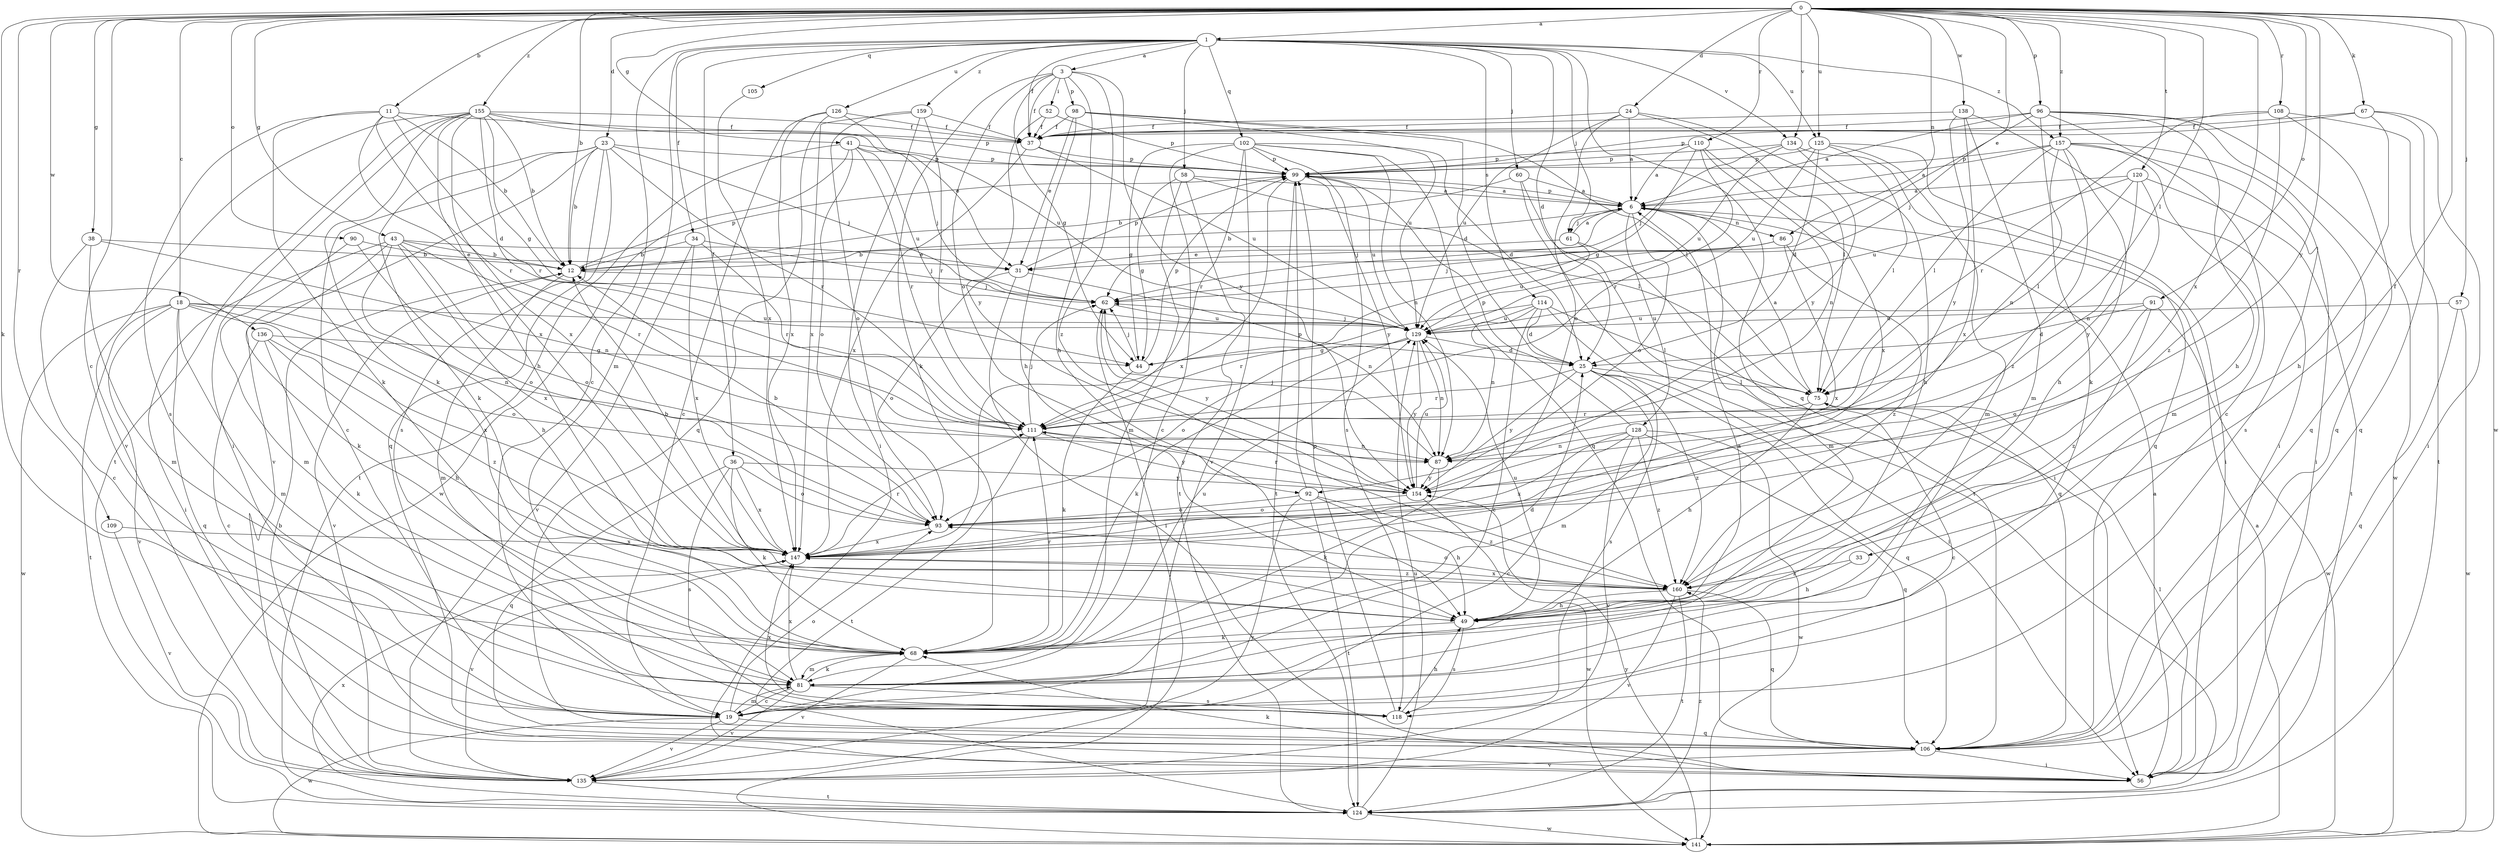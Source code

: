 strict digraph  {
0;
1;
3;
6;
11;
12;
18;
19;
23;
24;
25;
31;
33;
34;
36;
37;
38;
41;
43;
44;
49;
52;
56;
57;
58;
60;
61;
62;
67;
68;
75;
81;
86;
87;
90;
91;
92;
93;
96;
98;
99;
102;
105;
106;
108;
109;
110;
111;
114;
118;
120;
124;
125;
126;
128;
129;
134;
135;
136;
138;
141;
147;
154;
155;
157;
159;
160;
0 -> 1  [label=a];
0 -> 11  [label=b];
0 -> 12  [label=b];
0 -> 18  [label=c];
0 -> 19  [label=c];
0 -> 23  [label=d];
0 -> 24  [label=d];
0 -> 31  [label=e];
0 -> 33  [label=f];
0 -> 38  [label=g];
0 -> 41  [label=g];
0 -> 43  [label=g];
0 -> 57  [label=j];
0 -> 67  [label=k];
0 -> 68  [label=k];
0 -> 75  [label=l];
0 -> 86  [label=n];
0 -> 90  [label=o];
0 -> 91  [label=o];
0 -> 96  [label=p];
0 -> 108  [label=r];
0 -> 109  [label=r];
0 -> 110  [label=r];
0 -> 120  [label=t];
0 -> 125  [label=u];
0 -> 134  [label=v];
0 -> 136  [label=w];
0 -> 138  [label=w];
0 -> 141  [label=w];
0 -> 147  [label=x];
0 -> 154  [label=y];
0 -> 155  [label=z];
0 -> 157  [label=z];
1 -> 3  [label=a];
1 -> 19  [label=c];
1 -> 25  [label=d];
1 -> 34  [label=f];
1 -> 36  [label=f];
1 -> 37  [label=f];
1 -> 58  [label=j];
1 -> 60  [label=j];
1 -> 61  [label=j];
1 -> 81  [label=m];
1 -> 102  [label=q];
1 -> 105  [label=q];
1 -> 106  [label=q];
1 -> 114  [label=s];
1 -> 125  [label=u];
1 -> 126  [label=u];
1 -> 134  [label=v];
1 -> 157  [label=z];
1 -> 159  [label=z];
3 -> 37  [label=f];
3 -> 44  [label=g];
3 -> 49  [label=h];
3 -> 52  [label=i];
3 -> 68  [label=k];
3 -> 92  [label=o];
3 -> 98  [label=p];
3 -> 154  [label=y];
3 -> 160  [label=z];
6 -> 12  [label=b];
6 -> 61  [label=j];
6 -> 62  [label=j];
6 -> 81  [label=m];
6 -> 86  [label=n];
6 -> 92  [label=o];
6 -> 99  [label=p];
6 -> 128  [label=u];
11 -> 12  [label=b];
11 -> 25  [label=d];
11 -> 37  [label=f];
11 -> 68  [label=k];
11 -> 111  [label=r];
11 -> 118  [label=s];
11 -> 147  [label=x];
12 -> 62  [label=j];
12 -> 81  [label=m];
12 -> 99  [label=p];
12 -> 135  [label=v];
18 -> 81  [label=m];
18 -> 87  [label=n];
18 -> 93  [label=o];
18 -> 106  [label=q];
18 -> 124  [label=t];
18 -> 129  [label=u];
18 -> 135  [label=v];
18 -> 141  [label=w];
18 -> 147  [label=x];
19 -> 81  [label=m];
19 -> 93  [label=o];
19 -> 106  [label=q];
19 -> 135  [label=v];
19 -> 141  [label=w];
23 -> 12  [label=b];
23 -> 19  [label=c];
23 -> 62  [label=j];
23 -> 68  [label=k];
23 -> 99  [label=p];
23 -> 106  [label=q];
23 -> 111  [label=r];
23 -> 118  [label=s];
23 -> 135  [label=v];
24 -> 6  [label=a];
24 -> 37  [label=f];
24 -> 75  [label=l];
24 -> 93  [label=o];
24 -> 129  [label=u];
24 -> 154  [label=y];
25 -> 75  [label=l];
25 -> 81  [label=m];
25 -> 106  [label=q];
25 -> 111  [label=r];
25 -> 118  [label=s];
25 -> 154  [label=y];
25 -> 160  [label=z];
31 -> 56  [label=i];
31 -> 87  [label=n];
31 -> 93  [label=o];
31 -> 99  [label=p];
33 -> 49  [label=h];
33 -> 160  [label=z];
34 -> 12  [label=b];
34 -> 62  [label=j];
34 -> 111  [label=r];
34 -> 135  [label=v];
34 -> 147  [label=x];
36 -> 68  [label=k];
36 -> 93  [label=o];
36 -> 106  [label=q];
36 -> 118  [label=s];
36 -> 147  [label=x];
36 -> 154  [label=y];
37 -> 99  [label=p];
37 -> 129  [label=u];
37 -> 147  [label=x];
38 -> 12  [label=b];
38 -> 19  [label=c];
38 -> 81  [label=m];
38 -> 87  [label=n];
41 -> 62  [label=j];
41 -> 93  [label=o];
41 -> 99  [label=p];
41 -> 111  [label=r];
41 -> 124  [label=t];
41 -> 129  [label=u];
41 -> 141  [label=w];
43 -> 12  [label=b];
43 -> 31  [label=e];
43 -> 49  [label=h];
43 -> 56  [label=i];
43 -> 68  [label=k];
43 -> 93  [label=o];
43 -> 111  [label=r];
43 -> 147  [label=x];
44 -> 62  [label=j];
44 -> 68  [label=k];
44 -> 99  [label=p];
49 -> 68  [label=k];
49 -> 118  [label=s];
49 -> 129  [label=u];
52 -> 37  [label=f];
52 -> 99  [label=p];
52 -> 154  [label=y];
56 -> 6  [label=a];
56 -> 68  [label=k];
56 -> 75  [label=l];
57 -> 106  [label=q];
57 -> 129  [label=u];
57 -> 141  [label=w];
58 -> 6  [label=a];
58 -> 44  [label=g];
58 -> 75  [label=l];
58 -> 81  [label=m];
58 -> 124  [label=t];
60 -> 6  [label=a];
60 -> 12  [label=b];
60 -> 56  [label=i];
60 -> 124  [label=t];
61 -> 6  [label=a];
61 -> 12  [label=b];
61 -> 106  [label=q];
61 -> 129  [label=u];
62 -> 129  [label=u];
62 -> 154  [label=y];
67 -> 37  [label=f];
67 -> 49  [label=h];
67 -> 56  [label=i];
67 -> 99  [label=p];
67 -> 106  [label=q];
68 -> 25  [label=d];
68 -> 81  [label=m];
68 -> 111  [label=r];
68 -> 129  [label=u];
68 -> 135  [label=v];
75 -> 6  [label=a];
75 -> 19  [label=c];
75 -> 49  [label=h];
75 -> 111  [label=r];
81 -> 6  [label=a];
81 -> 19  [label=c];
81 -> 68  [label=k];
81 -> 118  [label=s];
81 -> 135  [label=v];
81 -> 147  [label=x];
86 -> 31  [label=e];
86 -> 62  [label=j];
86 -> 147  [label=x];
86 -> 160  [label=z];
87 -> 62  [label=j];
87 -> 68  [label=k];
87 -> 154  [label=y];
90 -> 31  [label=e];
90 -> 81  [label=m];
90 -> 93  [label=o];
91 -> 25  [label=d];
91 -> 93  [label=o];
91 -> 129  [label=u];
91 -> 141  [label=w];
91 -> 160  [label=z];
92 -> 49  [label=h];
92 -> 93  [label=o];
92 -> 99  [label=p];
92 -> 124  [label=t];
92 -> 135  [label=v];
92 -> 160  [label=z];
93 -> 12  [label=b];
93 -> 147  [label=x];
96 -> 6  [label=a];
96 -> 19  [label=c];
96 -> 37  [label=f];
96 -> 49  [label=h];
96 -> 62  [label=j];
96 -> 68  [label=k];
96 -> 106  [label=q];
96 -> 141  [label=w];
98 -> 25  [label=d];
98 -> 31  [label=e];
98 -> 37  [label=f];
98 -> 49  [label=h];
98 -> 75  [label=l];
98 -> 129  [label=u];
99 -> 6  [label=a];
99 -> 124  [label=t];
99 -> 129  [label=u];
99 -> 147  [label=x];
99 -> 154  [label=y];
102 -> 19  [label=c];
102 -> 25  [label=d];
102 -> 44  [label=g];
102 -> 87  [label=n];
102 -> 99  [label=p];
102 -> 106  [label=q];
102 -> 111  [label=r];
102 -> 118  [label=s];
102 -> 135  [label=v];
105 -> 147  [label=x];
106 -> 56  [label=i];
106 -> 135  [label=v];
108 -> 37  [label=f];
108 -> 106  [label=q];
108 -> 111  [label=r];
108 -> 124  [label=t];
108 -> 160  [label=z];
109 -> 135  [label=v];
109 -> 147  [label=x];
110 -> 6  [label=a];
110 -> 44  [label=g];
110 -> 87  [label=n];
110 -> 99  [label=p];
110 -> 111  [label=r];
110 -> 147  [label=x];
111 -> 62  [label=j];
111 -> 87  [label=n];
111 -> 124  [label=t];
111 -> 154  [label=y];
114 -> 19  [label=c];
114 -> 25  [label=d];
114 -> 56  [label=i];
114 -> 75  [label=l];
114 -> 87  [label=n];
114 -> 111  [label=r];
114 -> 129  [label=u];
118 -> 49  [label=h];
118 -> 99  [label=p];
118 -> 147  [label=x];
120 -> 6  [label=a];
120 -> 75  [label=l];
120 -> 87  [label=n];
120 -> 124  [label=t];
120 -> 129  [label=u];
120 -> 154  [label=y];
124 -> 129  [label=u];
124 -> 141  [label=w];
124 -> 147  [label=x];
124 -> 160  [label=z];
125 -> 25  [label=d];
125 -> 56  [label=i];
125 -> 75  [label=l];
125 -> 81  [label=m];
125 -> 99  [label=p];
125 -> 129  [label=u];
126 -> 19  [label=c];
126 -> 37  [label=f];
126 -> 106  [label=q];
126 -> 129  [label=u];
126 -> 147  [label=x];
128 -> 19  [label=c];
128 -> 87  [label=n];
128 -> 99  [label=p];
128 -> 106  [label=q];
128 -> 135  [label=v];
128 -> 141  [label=w];
128 -> 147  [label=x];
128 -> 160  [label=z];
129 -> 25  [label=d];
129 -> 44  [label=g];
129 -> 62  [label=j];
129 -> 68  [label=k];
129 -> 87  [label=n];
129 -> 93  [label=o];
129 -> 154  [label=y];
134 -> 49  [label=h];
134 -> 62  [label=j];
134 -> 99  [label=p];
134 -> 106  [label=q];
134 -> 129  [label=u];
135 -> 12  [label=b];
135 -> 124  [label=t];
136 -> 19  [label=c];
136 -> 44  [label=g];
136 -> 49  [label=h];
136 -> 68  [label=k];
136 -> 160  [label=z];
138 -> 37  [label=f];
138 -> 56  [label=i];
138 -> 81  [label=m];
138 -> 147  [label=x];
138 -> 154  [label=y];
141 -> 6  [label=a];
141 -> 62  [label=j];
141 -> 154  [label=y];
147 -> 12  [label=b];
147 -> 111  [label=r];
147 -> 135  [label=v];
147 -> 160  [label=z];
154 -> 93  [label=o];
154 -> 111  [label=r];
154 -> 129  [label=u];
154 -> 141  [label=w];
155 -> 12  [label=b];
155 -> 31  [label=e];
155 -> 37  [label=f];
155 -> 44  [label=g];
155 -> 49  [label=h];
155 -> 56  [label=i];
155 -> 68  [label=k];
155 -> 99  [label=p];
155 -> 111  [label=r];
155 -> 124  [label=t];
155 -> 135  [label=v];
155 -> 147  [label=x];
157 -> 6  [label=a];
157 -> 49  [label=h];
157 -> 56  [label=i];
157 -> 75  [label=l];
157 -> 81  [label=m];
157 -> 87  [label=n];
157 -> 99  [label=p];
157 -> 118  [label=s];
157 -> 160  [label=z];
159 -> 37  [label=f];
159 -> 56  [label=i];
159 -> 93  [label=o];
159 -> 111  [label=r];
159 -> 147  [label=x];
160 -> 49  [label=h];
160 -> 93  [label=o];
160 -> 106  [label=q];
160 -> 124  [label=t];
160 -> 135  [label=v];
160 -> 147  [label=x];
}
